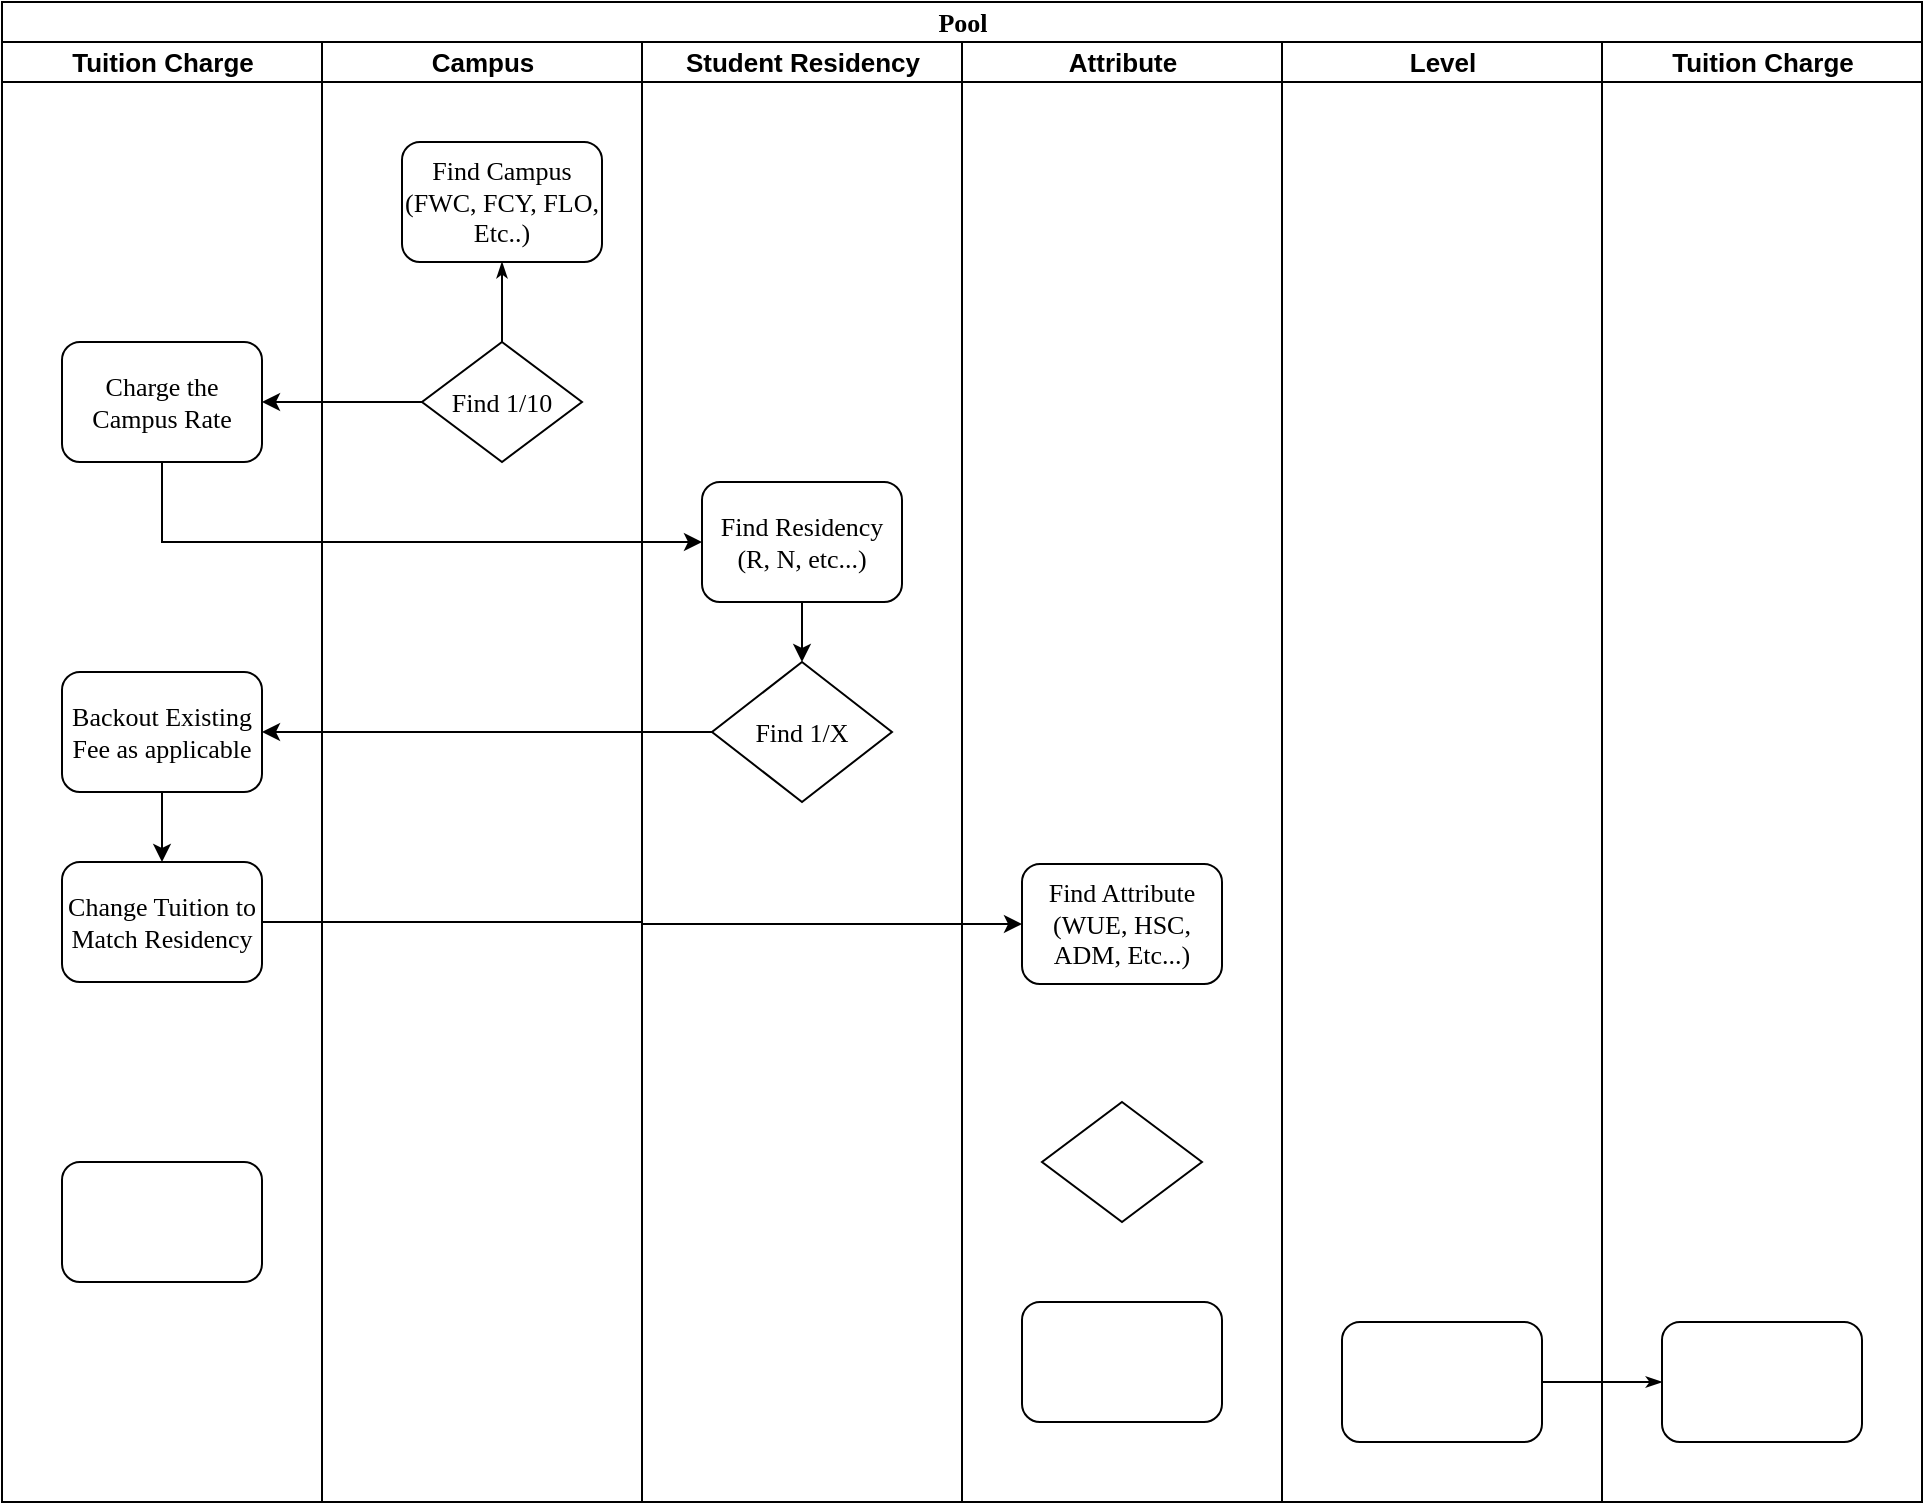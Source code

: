 <mxfile version="28.1.0">
  <diagram name="Page-1" id="74e2e168-ea6b-b213-b513-2b3c1d86103e">
    <mxGraphModel dx="1188" dy="619" grid="1" gridSize="10" guides="1" tooltips="1" connect="1" arrows="1" fold="1" page="1" pageScale="1" pageWidth="1100" pageHeight="850" background="none" math="0" shadow="0">
      <root>
        <mxCell id="0" />
        <mxCell id="1" parent="0" />
        <mxCell id="77e6c97f196da883-1" value="Pool" style="swimlane;html=1;childLayout=stackLayout;startSize=20;rounded=0;shadow=0;labelBackgroundColor=none;strokeWidth=1;fontFamily=Verdana;fontSize=13;align=center;" parent="1" vertex="1">
          <mxGeometry x="70" y="40" width="960" height="750" as="geometry" />
        </mxCell>
        <mxCell id="77e6c97f196da883-2" value="Tuition Charge" style="swimlane;html=1;startSize=20;fontSize=13;" parent="77e6c97f196da883-1" vertex="1">
          <mxGeometry y="20" width="160" height="730" as="geometry" />
        </mxCell>
        <mxCell id="77e6c97f196da883-10" value="" style="rounded=1;whiteSpace=wrap;html=1;shadow=0;labelBackgroundColor=none;strokeWidth=1;fontFamily=Verdana;fontSize=13;align=center;" parent="77e6c97f196da883-2" vertex="1">
          <mxGeometry x="30" y="560" width="100" height="60" as="geometry" />
        </mxCell>
        <mxCell id="tSa6s_VZxNjZTHJkWmlJ-1" value="Charge the Campus Rate" style="rounded=1;whiteSpace=wrap;html=1;shadow=0;labelBackgroundColor=none;strokeWidth=1;fontFamily=Verdana;fontSize=13;align=center;" vertex="1" parent="77e6c97f196da883-2">
          <mxGeometry x="30" y="150" width="100" height="60" as="geometry" />
        </mxCell>
        <mxCell id="tSa6s_VZxNjZTHJkWmlJ-13" style="edgeStyle=orthogonalEdgeStyle;rounded=0;orthogonalLoop=1;jettySize=auto;html=1;entryX=0.5;entryY=0;entryDx=0;entryDy=0;" edge="1" parent="77e6c97f196da883-2" source="77e6c97f196da883-17" target="tSa6s_VZxNjZTHJkWmlJ-12">
          <mxGeometry relative="1" as="geometry" />
        </mxCell>
        <mxCell id="77e6c97f196da883-17" value="Backout Existing Fee as applicable" style="rounded=1;whiteSpace=wrap;html=1;shadow=0;labelBackgroundColor=none;strokeWidth=1;fontFamily=Verdana;fontSize=13;align=center;" parent="77e6c97f196da883-2" vertex="1">
          <mxGeometry x="30" y="315" width="100" height="60" as="geometry" />
        </mxCell>
        <mxCell id="tSa6s_VZxNjZTHJkWmlJ-12" value="Change Tuition to Match Residency" style="rounded=1;whiteSpace=wrap;html=1;shadow=0;labelBackgroundColor=none;strokeWidth=1;fontFamily=Verdana;fontSize=13;align=center;" vertex="1" parent="77e6c97f196da883-2">
          <mxGeometry x="30" y="410" width="100" height="60" as="geometry" />
        </mxCell>
        <mxCell id="77e6c97f196da883-40" style="edgeStyle=orthogonalEdgeStyle;rounded=1;html=1;labelBackgroundColor=none;startArrow=none;startFill=0;startSize=5;endArrow=classicThin;endFill=1;endSize=5;jettySize=auto;orthogonalLoop=1;strokeWidth=1;fontFamily=Verdana;fontSize=13;" parent="77e6c97f196da883-1" source="77e6c97f196da883-23" target="77e6c97f196da883-24" edge="1">
          <mxGeometry relative="1" as="geometry" />
        </mxCell>
        <mxCell id="77e6c97f196da883-3" value="Campus" style="swimlane;html=1;startSize=20;fontSize=13;" parent="77e6c97f196da883-1" vertex="1">
          <mxGeometry x="160" y="20" width="160" height="730" as="geometry" />
        </mxCell>
        <mxCell id="77e6c97f196da883-9" value="Find Campus&lt;div&gt;(FWC, FCY, FLO, Etc..)&lt;/div&gt;" style="rounded=1;whiteSpace=wrap;html=1;shadow=0;labelBackgroundColor=none;strokeWidth=1;fontFamily=Verdana;fontSize=13;align=center;" parent="77e6c97f196da883-3" vertex="1">
          <mxGeometry x="40" y="50" width="100" height="60" as="geometry" />
        </mxCell>
        <mxCell id="77e6c97f196da883-13" value="&lt;font&gt;Find 1/10&lt;/font&gt;" style="rhombus;whiteSpace=wrap;html=1;rounded=0;shadow=0;labelBackgroundColor=none;strokeWidth=1;fontFamily=Verdana;fontSize=13;align=center;" parent="77e6c97f196da883-3" vertex="1">
          <mxGeometry x="50" y="150" width="80" height="60" as="geometry" />
        </mxCell>
        <mxCell id="77e6c97f196da883-30" style="edgeStyle=orthogonalEdgeStyle;rounded=1;html=1;labelBackgroundColor=none;startArrow=none;startFill=0;startSize=5;endArrow=classicThin;endFill=1;endSize=5;jettySize=auto;orthogonalLoop=1;strokeWidth=1;fontFamily=Verdana;fontSize=13;" parent="77e6c97f196da883-3" source="77e6c97f196da883-13" target="77e6c97f196da883-9" edge="1">
          <mxGeometry relative="1" as="geometry" />
        </mxCell>
        <mxCell id="77e6c97f196da883-4" value="Student Residency" style="swimlane;html=1;startSize=20;fontSize=13;" parent="77e6c97f196da883-1" vertex="1">
          <mxGeometry x="320" y="20" width="160" height="730" as="geometry" />
        </mxCell>
        <mxCell id="BsHujrsfPcvOu7AjZ0rh-2" style="edgeStyle=orthogonalEdgeStyle;rounded=0;orthogonalLoop=1;jettySize=auto;html=1;entryX=0.5;entryY=0;entryDx=0;entryDy=0;fontSize=13;" parent="77e6c97f196da883-4" source="77e6c97f196da883-12" target="77e6c97f196da883-16" edge="1">
          <mxGeometry relative="1" as="geometry" />
        </mxCell>
        <mxCell id="77e6c97f196da883-12" value="Find Residency&lt;br&gt;(R, N, etc...)" style="rounded=1;whiteSpace=wrap;html=1;shadow=0;labelBackgroundColor=none;strokeWidth=1;fontFamily=Verdana;fontSize=13;align=center;" parent="77e6c97f196da883-4" vertex="1">
          <mxGeometry x="30" y="220" width="100" height="60" as="geometry" />
        </mxCell>
        <mxCell id="77e6c97f196da883-16" value="Find 1/X" style="rhombus;whiteSpace=wrap;html=1;rounded=0;shadow=0;labelBackgroundColor=none;strokeWidth=1;fontFamily=Verdana;fontSize=13;align=center;" parent="77e6c97f196da883-4" vertex="1">
          <mxGeometry x="35" y="310" width="90" height="70" as="geometry" />
        </mxCell>
        <mxCell id="77e6c97f196da883-5" value="Attribute" style="swimlane;html=1;startSize=20;fontSize=13;" parent="77e6c97f196da883-1" vertex="1">
          <mxGeometry x="480" y="20" width="160" height="730" as="geometry" />
        </mxCell>
        <mxCell id="77e6c97f196da883-19" value="" style="rounded=1;whiteSpace=wrap;html=1;shadow=0;labelBackgroundColor=none;strokeWidth=1;fontFamily=Verdana;fontSize=13;align=center;" parent="77e6c97f196da883-5" vertex="1">
          <mxGeometry x="30" y="630" width="100" height="60" as="geometry" />
        </mxCell>
        <mxCell id="77e6c97f196da883-20" value="" style="rhombus;whiteSpace=wrap;html=1;rounded=0;shadow=0;labelBackgroundColor=none;strokeWidth=1;fontFamily=Verdana;fontSize=13;align=center;" parent="77e6c97f196da883-5" vertex="1">
          <mxGeometry x="40" y="530" width="80" height="60" as="geometry" />
        </mxCell>
        <mxCell id="77e6c97f196da883-18" value="Find Attribute&lt;br&gt;(WUE, HSC, ADM, Etc...)" style="rounded=1;whiteSpace=wrap;html=1;shadow=0;labelBackgroundColor=none;strokeWidth=1;fontFamily=Verdana;fontSize=13;align=center;" parent="77e6c97f196da883-5" vertex="1">
          <mxGeometry x="30" y="411" width="100" height="60" as="geometry" />
        </mxCell>
        <mxCell id="77e6c97f196da883-6" value="Level" style="swimlane;html=1;startSize=20;fontSize=13;" parent="77e6c97f196da883-1" vertex="1">
          <mxGeometry x="640" y="20" width="160" height="730" as="geometry" />
        </mxCell>
        <mxCell id="77e6c97f196da883-23" value="" style="rounded=1;whiteSpace=wrap;html=1;shadow=0;labelBackgroundColor=none;strokeWidth=1;fontFamily=Verdana;fontSize=13;align=center;" parent="77e6c97f196da883-6" vertex="1">
          <mxGeometry x="30" y="640" width="100" height="60" as="geometry" />
        </mxCell>
        <mxCell id="77e6c97f196da883-7" value="Tuition Charge" style="swimlane;html=1;startSize=20;fontSize=13;" parent="77e6c97f196da883-1" vertex="1">
          <mxGeometry x="800" y="20" width="160" height="730" as="geometry" />
        </mxCell>
        <mxCell id="77e6c97f196da883-24" value="" style="rounded=1;whiteSpace=wrap;html=1;shadow=0;labelBackgroundColor=none;strokeWidth=1;fontFamily=Verdana;fontSize=13;align=center;" parent="77e6c97f196da883-7" vertex="1">
          <mxGeometry x="30" y="640" width="100" height="60" as="geometry" />
        </mxCell>
        <mxCell id="tSa6s_VZxNjZTHJkWmlJ-3" style="edgeStyle=orthogonalEdgeStyle;rounded=0;orthogonalLoop=1;jettySize=auto;html=1;entryX=1;entryY=0.5;entryDx=0;entryDy=0;" edge="1" parent="77e6c97f196da883-1" source="77e6c97f196da883-13" target="tSa6s_VZxNjZTHJkWmlJ-1">
          <mxGeometry relative="1" as="geometry" />
        </mxCell>
        <mxCell id="tSa6s_VZxNjZTHJkWmlJ-5" style="edgeStyle=orthogonalEdgeStyle;rounded=0;orthogonalLoop=1;jettySize=auto;html=1;entryX=0;entryY=0.5;entryDx=0;entryDy=0;" edge="1" parent="77e6c97f196da883-1" source="tSa6s_VZxNjZTHJkWmlJ-1" target="77e6c97f196da883-12">
          <mxGeometry relative="1" as="geometry">
            <Array as="points">
              <mxPoint x="80" y="270" />
            </Array>
          </mxGeometry>
        </mxCell>
        <mxCell id="tSa6s_VZxNjZTHJkWmlJ-6" style="edgeStyle=orthogonalEdgeStyle;rounded=0;orthogonalLoop=1;jettySize=auto;html=1;entryX=1;entryY=0.5;entryDx=0;entryDy=0;" edge="1" parent="77e6c97f196da883-1" source="77e6c97f196da883-16" target="77e6c97f196da883-17">
          <mxGeometry relative="1" as="geometry" />
        </mxCell>
        <mxCell id="tSa6s_VZxNjZTHJkWmlJ-14" style="edgeStyle=orthogonalEdgeStyle;rounded=0;orthogonalLoop=1;jettySize=auto;html=1;entryX=0;entryY=0.5;entryDx=0;entryDy=0;" edge="1" parent="77e6c97f196da883-1" source="tSa6s_VZxNjZTHJkWmlJ-12" target="77e6c97f196da883-18">
          <mxGeometry relative="1" as="geometry" />
        </mxCell>
      </root>
    </mxGraphModel>
  </diagram>
</mxfile>
